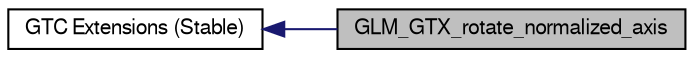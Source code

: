 digraph structs
{
  bgcolor="transparent";
  edge [fontname="FreeSans",fontsize=8,labelfontname="FreeSans",labelfontsize=8];
  node [fontname="FreeSans",fontsize=10,shape=record];
  rankdir=LR;
  Node1 [label="GTC Extensions (Stable)",height=0.2,width=0.4,color="black",URL="$group__gtc.html",tooltip="Functions and types that the GLSL specification doesn&#39;t define, but useful to..."];
  Node0 [label="GLM_GTX_rotate_normalized_axis",height=0.2,width=0.4,color="black", fillcolor="grey75", style="filled" fontcolor="black"];
  Node1->Node0 [shape=plaintext, color="midnightblue", dir="back", style="solid"];
}
